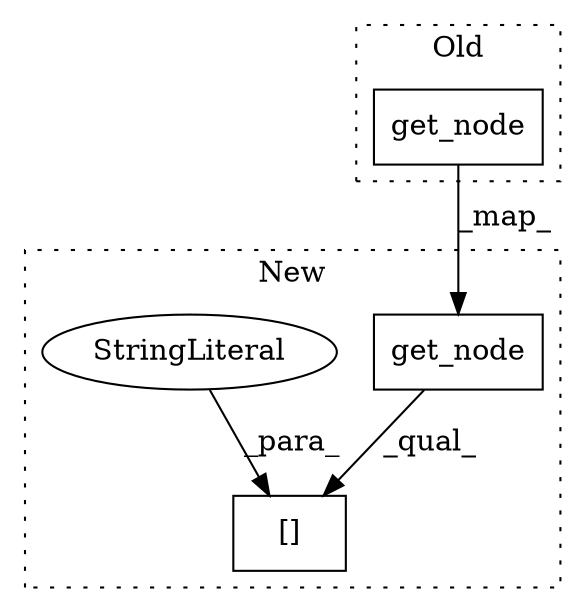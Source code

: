 digraph G {
subgraph cluster0 {
1 [label="get_node" a="32" s="3578,3597" l="9,1" shape="box"];
label = "Old";
style="dotted";
}
subgraph cluster1 {
2 [label="get_node" a="32" s="3599,3618" l="9,1" shape="box"];
3 [label="[]" a="2" s="3733,3767" l="20,1" shape="box"];
4 [label="StringLiteral" a="45" s="3753" l="14" shape="ellipse"];
label = "New";
style="dotted";
}
1 -> 2 [label="_map_"];
2 -> 3 [label="_qual_"];
4 -> 3 [label="_para_"];
}